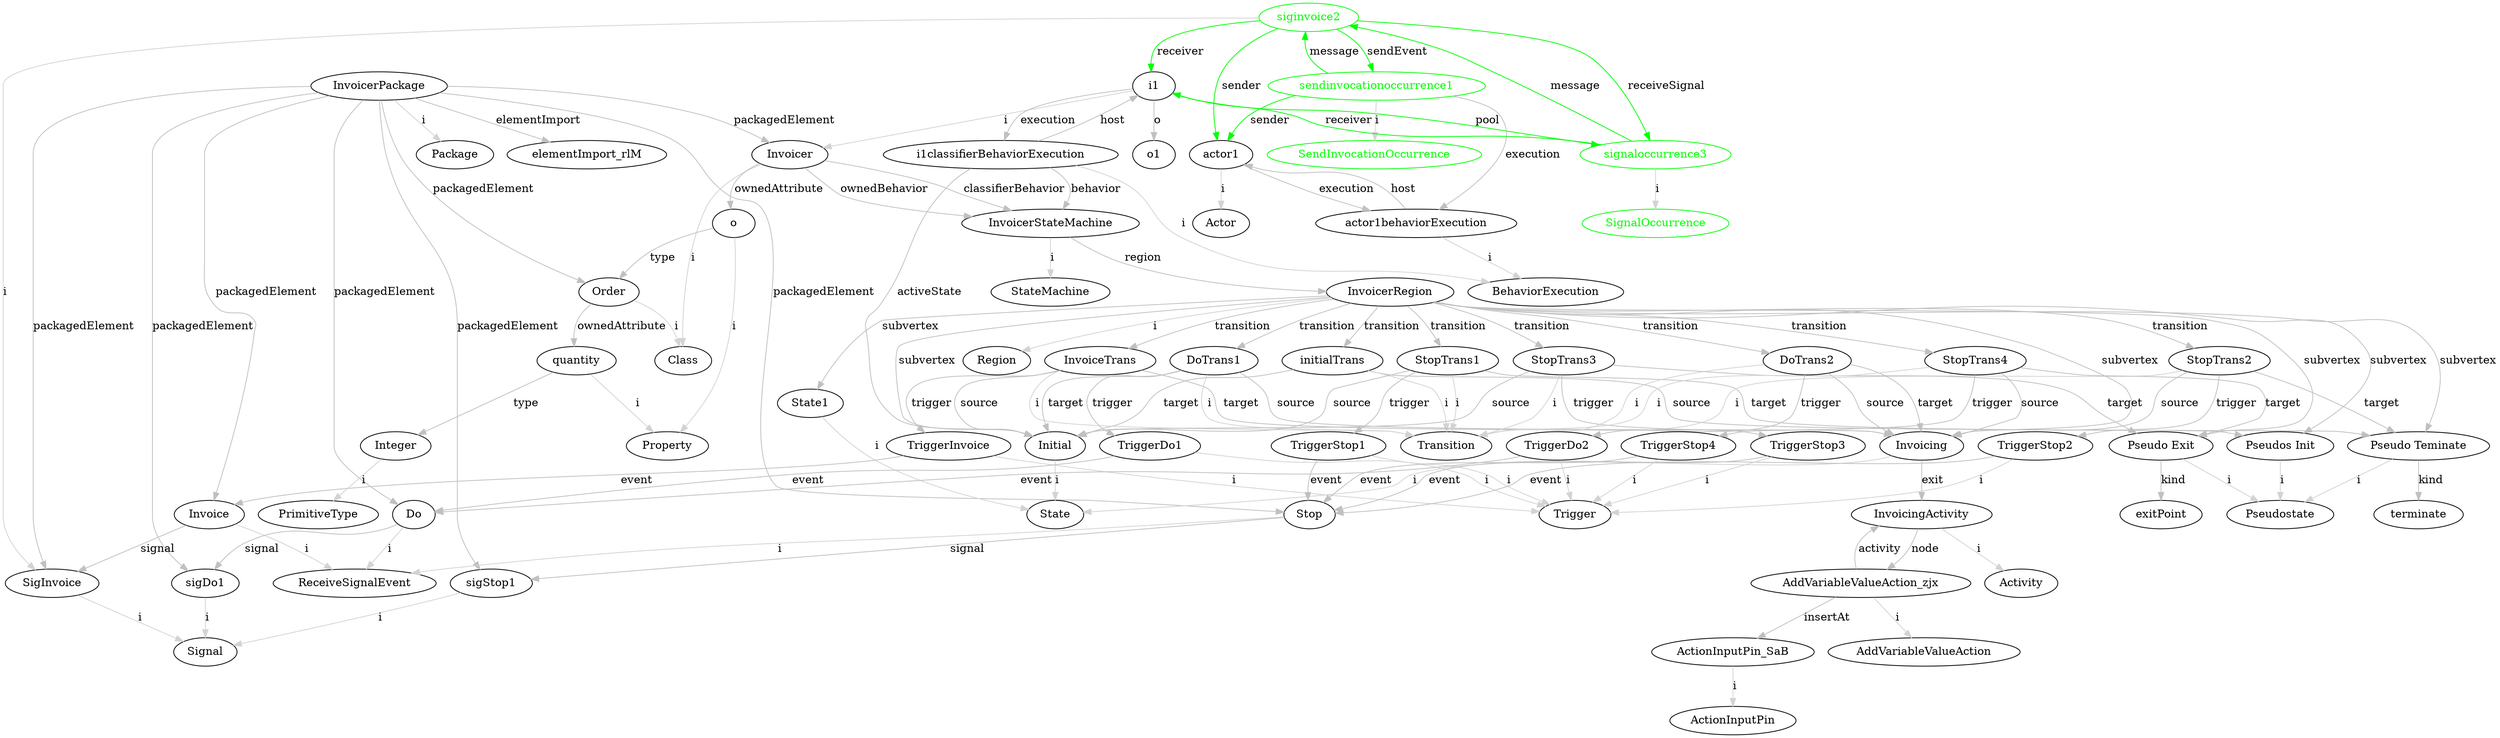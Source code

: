 digraph umlMetamodel {
	"InvoicerPackage" -> "Package" [label="i", color="lightgrey"]
	"InvoicerPackage" -> "elementImport_rlM" [label="elementImport", color="grey"]
	"InvoicerPackage" -> "Invoicer" [label="packagedElement", color="grey"]
	"Invoicer" -> "Class" [label="i", color="lightgrey"]
	"Invoicer" -> "InvoicerStateMachine" [label="classifierBehavior", color="grey"]
	"Invoicer" -> "o" [label="ownedAttribute", color="grey"]
	"o" -> "Property" [label="i", color="lightgrey"]
	"o" -> "Order" [label="type", color="grey"]
	"Invoicer" -> "InvoicerStateMachine" [label="ownedBehavior", color="grey"]
	"InvoicerStateMachine" -> "StateMachine" [label="i", color="lightgrey"]
	"InvoicerStateMachine" -> "InvoicerRegion" [label="region", color="grey"]
	"InvoicerRegion" -> "Region" [label="i", color="lightgrey"]
	"InvoicerRegion" -> "State1" [label="subvertex", color="grey"]
	"State1" -> "State" [label="i", color="lightgrey"]
	"InvoicerRegion" -> "Initial" [label="subvertex", color="grey"]
	"Initial" -> "State" [label="i", color="lightgrey"]
	"InvoicerRegion" -> "Pseudos Init" [label="subvertex", color="grey"]
	"Pseudos Init" -> "Pseudostate" [label="i", color="lightgrey"]
	"InvoicerRegion" -> "Invoicing" [label="subvertex", color="grey"]
	"Invoicing" -> "State" [label="i", color="lightgrey"]
	"Invoicing" -> "InvoicingActivity" [label="exit", color="grey"]
	"InvoicingActivity" -> "Activity" [label="i", color="lightgrey"]
	"InvoicingActivity" -> "AddVariableValueAction_zjx" [label="node", color="grey"]
	"AddVariableValueAction_zjx" -> "InvoicingActivity" [label="activity", color="grey"]
	"AddVariableValueAction_zjx" -> "AddVariableValueAction" [label="i", color="lightgrey"]
	"AddVariableValueAction_zjx" -> "ActionInputPin_SaB" [label="insertAt", color="grey"]
	"ActionInputPin_SaB" -> "ActionInputPin" [label="i", color="lightgrey"]
	"InvoicerRegion" -> "Pseudo Teminate" [label="subvertex", color="grey"]
	"Pseudo Teminate" -> "Pseudostate" [label="i", color="lightgrey"]
	"Pseudo Teminate" -> "terminate" [label="kind", color="grey"]
	"InvoicerRegion" -> "Pseudo Exit" [label="subvertex", color="grey"]
	"Pseudo Exit" -> "Pseudostate" [label="i", color="lightgrey"]
	"Pseudo Exit" -> "exitPoint" [label="kind", color="grey"]
	"InvoicerRegion" -> "initialTrans" [label="transition", color="grey"]
	"initialTrans" -> "Transition" [label="i", color="lightgrey"]
	"initialTrans" -> "Pseudos Init" [label="source", color="grey"]
	"initialTrans" -> "Initial" [label="target", color="grey"]
	"InvoicerRegion" -> "InvoiceTrans" [label="transition", color="grey"]
	"InvoiceTrans" -> "Transition" [label="i", color="lightgrey"]
	"InvoiceTrans" -> "Initial" [label="source", color="grey"]
	"InvoiceTrans" -> "Invoicing" [label="target", color="grey"]
	"InvoiceTrans" -> "TriggerInvoice" [label="trigger", color="grey"]
	"TriggerInvoice" -> "Trigger" [label="i", color="lightgrey"]
	"TriggerInvoice" -> "Invoice" [label="event", color="grey"]
	"InvoicerRegion" -> "DoTrans1" [label="transition", color="grey"]
	"DoTrans1" -> "Transition" [label="i", color="lightgrey"]
	"DoTrans1" -> "Invoicing" [label="source", color="grey"]
	"DoTrans1" -> "Initial" [label="target", color="grey"]
	"DoTrans1" -> "TriggerDo1" [label="trigger", color="grey"]
	"TriggerDo1" -> "Trigger" [label="i", color="lightgrey"]
	"TriggerDo1" -> "Do" [label="event", color="grey"]
	"InvoicerRegion" -> "StopTrans1" [label="transition", color="grey"]
	"StopTrans1" -> "Transition" [label="i", color="lightgrey"]
	"StopTrans1" -> "Initial" [label="source", color="grey"]
	"StopTrans1" -> "Pseudo Teminate" [label="target", color="grey"]
	"StopTrans1" -> "TriggerStop1" [label="trigger", color="grey"]
	"TriggerStop1" -> "Trigger" [label="i", color="lightgrey"]
	"TriggerStop1" -> "Stop" [label="event", color="grey"]
	"InvoicerRegion" -> "StopTrans2" [label="transition", color="grey"]
	"StopTrans2" -> "Transition" [label="i", color="lightgrey"]
	"StopTrans2" -> "Invoicing" [label="source", color="grey"]
	"StopTrans2" -> "Pseudo Teminate" [label="target", color="grey"]
	"StopTrans2" -> "TriggerStop2" [label="trigger", color="grey"]
	"TriggerStop2" -> "Trigger" [label="i", color="lightgrey"]
	"TriggerStop2" -> "Stop" [label="event", color="grey"]
	"InvoicerRegion" -> "DoTrans2" [label="transition", color="grey"]
	"DoTrans2" -> "Transition" [label="i", color="lightgrey"]
	"DoTrans2" -> "Invoicing" [label="source", color="grey"]
	"DoTrans2" -> "Invoicing" [label="target", color="grey"]
	"DoTrans2" -> "TriggerDo2" [label="trigger", color="grey"]
	"TriggerDo2" -> "Trigger" [label="i", color="lightgrey"]
	"TriggerDo2" -> "Do" [label="event", color="grey"]
	"InvoicerRegion" -> "StopTrans3" [label="transition", color="grey"]
	"StopTrans3" -> "Transition" [label="i", color="lightgrey"]
	"StopTrans3" -> "Initial" [label="source", color="grey"]
	"StopTrans3" -> "Pseudo Exit" [label="target", color="grey"]
	"StopTrans3" -> "TriggerStop3" [label="trigger", color="grey"]
	"TriggerStop3" -> "Trigger" [label="i", color="lightgrey"]
	"TriggerStop3" -> "Stop" [label="event", color="grey"]
	"InvoicerRegion" -> "StopTrans4" [label="transition", color="grey"]
	"StopTrans4" -> "Transition" [label="i", color="lightgrey"]
	"StopTrans4" -> "Invoicing" [label="source", color="grey"]
	"StopTrans4" -> "Pseudo Exit" [label="target", color="grey"]
	"StopTrans4" -> "TriggerStop4" [label="trigger", color="grey"]
	"TriggerStop4" -> "Trigger" [label="i", color="lightgrey"]
	"TriggerStop4" -> "Stop" [label="event", color="grey"]
	"InvoicerPackage" -> "Do" [label="packagedElement", color="grey"]
	"Do" -> "ReceiveSignalEvent" [label="i", color="lightgrey"]
	"Do" -> "sigDo1" [label="signal", color="grey"]
	"InvoicerPackage" -> "sigDo1" [label="packagedElement", color="grey"]
	"sigDo1" -> "Signal" [label="i", color="lightgrey"]
	"InvoicerPackage" -> "Stop" [label="packagedElement", color="grey"]
	"Stop" -> "ReceiveSignalEvent" [label="i", color="lightgrey"]
	"Stop" -> "sigStop1" [label="signal", color="grey"]
	"InvoicerPackage" -> "sigStop1" [label="packagedElement", color="grey"]
	"sigStop1" -> "Signal" [label="i", color="lightgrey"]
	"InvoicerPackage" -> "Invoice" [label="packagedElement", color="grey"]
	"Invoice" -> "ReceiveSignalEvent" [label="i", color="lightgrey"]
	"Invoice" -> "SigInvoice" [label="signal", color="grey"]
	"InvoicerPackage" -> "SigInvoice" [label="packagedElement", color="grey"]
	"SigInvoice" -> "Signal" [label="i", color="lightgrey"]
	"InvoicerPackage" -> "Order" [label="packagedElement", color="grey"]
	"Order" -> "Class" [label="i", color="lightgrey"]
	"Order" -> "quantity" [label="ownedAttribute", color="grey"]
	"quantity" -> "Property" [label="i", color="lightgrey"]
	"quantity" -> "Integer" [label="type", color="grey"]
	"Integer" -> "PrimitiveType" [label="i", color="lightgrey"]
	"i1" -> "Invoicer" [label="i", color="lightgrey"]
	"i1" -> "o1" [label="o", color="grey"]
	"i1classifierBehaviorExecution" -> "BehaviorExecution" [label="i", color="lightgrey"]
	"i1" -> "i1classifierBehaviorExecution" [label="execution", color="grey"]
	"i1classifierBehaviorExecution" -> "i1" [label="host", color="grey"]
	"i1classifierBehaviorExecution" -> "InvoicerStateMachine" [label="behavior", color="grey"]
	"i1classifierBehaviorExecution" -> "Initial" [label="activeState", color="grey"]
	"actor1" -> "Actor" [label="i", color="lightgrey"]
	"actor1behaviorExecution" -> "BehaviorExecution" [label="i", color="lightgrey"]
	"actor1" -> "actor1behaviorExecution" [label="execution", color="grey"]
	"actor1behaviorExecution" -> "actor1" [label="host", color="grey"]
	"sendinvocationoccurrence1" -> "SendInvocationOccurrence" [label="i", color="lightgrey"]
	"sendinvocationoccurrence1" [color="green", fontcolor="green"]
	"SendInvocationOccurrence" [color="green", fontcolor="green"]
	"sendinvocationoccurrence1" -> "siginvoice2" [label="message", color="green"]
	"sendinvocationoccurrence1" [color="green", fontcolor="green"]
	"siginvoice2" [color="green", fontcolor="green"]
	"siginvoice2" -> "sendinvocationoccurrence1" [label="sendEvent", color="green"]
	"siginvoice2" [color="green", fontcolor="green"]
	"sendinvocationoccurrence1" [color="green", fontcolor="green"]
	"siginvoice2" -> "signaloccurrence3" [label="receiveSignal", color="green"]
	"siginvoice2" [color="green", fontcolor="green"]
	"signaloccurrence3" [color="green", fontcolor="green"]
	"signaloccurrence3" -> "siginvoice2" [label="message", color="green"]
	"signaloccurrence3" [color="green", fontcolor="green"]
	"siginvoice2" [color="green", fontcolor="green"]
	"signaloccurrence3" -> "SignalOccurrence" [label="i", color="lightgrey"]
	"signaloccurrence3" [color="green", fontcolor="green"]
	"SignalOccurrence" [color="green", fontcolor="green"]
	"siginvoice2" -> "SigInvoice" [label="i", color="lightgrey"]
	"siginvoice2" [color="green", fontcolor="green"]
	"signaloccurrence3" -> "i1" [label="receiver", color="green"]
	"signaloccurrence3" [color="green", fontcolor="green"]
	"i1" -> "signaloccurrence3" [label="pool", color="green"]
	"signaloccurrence3" [color="green", fontcolor="green"]
	"siginvoice2" -> "actor1" [label="sender", color="green"]
	"siginvoice2" [color="green", fontcolor="green"]
	"sendinvocationoccurrence1" -> "actor1" [label="sender", color="green"]
	"sendinvocationoccurrence1" [color="green", fontcolor="green"]
	"siginvoice2" -> "i1" [label="receiver", color="green"]
	"siginvoice2" [color="green", fontcolor="green"]
	"sendinvocationoccurrence1" -> "actor1behaviorExecution" [label="execution", color="grey"]
	"sendinvocationoccurrence1" [color="green", fontcolor="green"]
}
